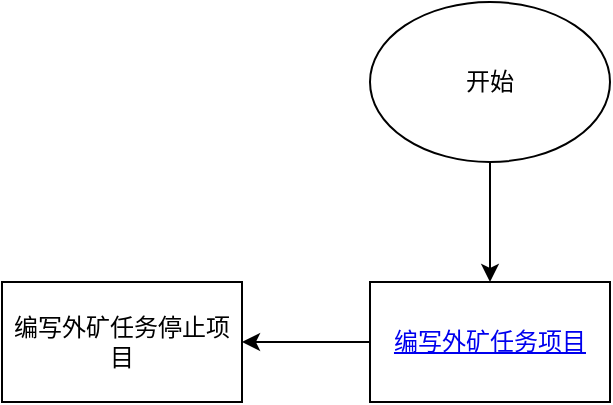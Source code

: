 <mxfile>
    <diagram id="hFQ6iRf3MblQb4BNwlUu" name="第 1 页">
        <mxGraphModel dx="857" dy="617" grid="1" gridSize="10" guides="1" tooltips="1" connect="1" arrows="1" fold="1" page="1" pageScale="1" pageWidth="827" pageHeight="1169" math="0" shadow="0">
            <root>
                <mxCell id="0"/>
                <mxCell id="1" parent="0"/>
                <mxCell id="5" style="edgeStyle=orthogonalEdgeStyle;rounded=0;orthogonalLoop=1;jettySize=auto;html=1;entryX=0.5;entryY=0;entryDx=0;entryDy=0;" parent="1" source="2" target="4" edge="1">
                    <mxGeometry relative="1" as="geometry"/>
                </mxCell>
                <mxCell id="2" value="开始" style="ellipse;whiteSpace=wrap;html=1;" parent="1" vertex="1">
                    <mxGeometry x="354" y="30" width="120" height="80" as="geometry"/>
                </mxCell>
                <mxCell id="dk9F_phrL0NwIipVMg8x-5" style="edgeStyle=orthogonalEdgeStyle;rounded=0;orthogonalLoop=1;jettySize=auto;html=1;" parent="1" source="4" edge="1">
                    <mxGeometry relative="1" as="geometry">
                        <mxPoint x="290" y="200" as="targetPoint"/>
                    </mxGeometry>
                </mxCell>
                <mxCell id="4" value="&lt;a href=&quot;data:page/id,qkmtS9fIgHfUW1AjHDxz&quot;&gt;编写外矿任务项目&lt;/a&gt;" style="rounded=0;whiteSpace=wrap;html=1;" parent="1" vertex="1">
                    <mxGeometry x="354" y="170" width="120" height="60" as="geometry"/>
                </mxCell>
                <mxCell id="dk9F_phrL0NwIipVMg8x-6" value="编写外矿任务停止项目" style="rounded=0;whiteSpace=wrap;html=1;" parent="1" vertex="1">
                    <mxGeometry x="170" y="170" width="120" height="60" as="geometry"/>
                </mxCell>
            </root>
        </mxGraphModel>
    </diagram>
    <diagram id="qkmtS9fIgHfUW1AjHDxz" name="外矿任务项目">
        <mxGraphModel dx="857" dy="617" grid="1" gridSize="10" guides="1" tooltips="1" connect="1" arrows="1" fold="1" page="1" pageScale="1" pageWidth="827" pageHeight="1169" math="0" shadow="0">
            <root>
                <mxCell id="mVQjU-tE0XE8f2baZfev-0"/>
                <mxCell id="mVQjU-tE0XE8f2baZfev-1" parent="mVQjU-tE0XE8f2baZfev-0"/>
                <mxCell id="zpFdO-WHfXRH4XgVbHrp-1" style="edgeStyle=orthogonalEdgeStyle;rounded=0;orthogonalLoop=1;jettySize=auto;html=1;" parent="mVQjU-tE0XE8f2baZfev-1" source="zpFdO-WHfXRH4XgVbHrp-0" edge="1">
                    <mxGeometry relative="1" as="geometry">
                        <mxPoint x="414" y="130" as="targetPoint"/>
                    </mxGeometry>
                </mxCell>
                <mxCell id="zpFdO-WHfXRH4XgVbHrp-0" value="开始" style="ellipse;whiteSpace=wrap;html=1;fillColor=#f8cecc;strokeColor=#b85450;" parent="mVQjU-tE0XE8f2baZfev-1" vertex="1">
                    <mxGeometry x="354" y="10" width="120" height="80" as="geometry"/>
                </mxCell>
                <mxCell id="zpFdO-WHfXRH4XgVbHrp-3" style="edgeStyle=orthogonalEdgeStyle;rounded=0;orthogonalLoop=1;jettySize=auto;html=1;exitX=0.5;exitY=1;exitDx=0;exitDy=0;entryX=0.5;entryY=0;entryDx=0;entryDy=0;" parent="mVQjU-tE0XE8f2baZfev-1" source="zpFdO-WHfXRH4XgVbHrp-2" target="zpFdO-WHfXRH4XgVbHrp-4" edge="1">
                    <mxGeometry relative="1" as="geometry">
                        <mxPoint x="414" y="240" as="targetPoint"/>
                    </mxGeometry>
                </mxCell>
                <mxCell id="zpFdO-WHfXRH4XgVbHrp-2" value="生成基础身体配置项" style="rounded=0;whiteSpace=wrap;html=1;fillColor=#f8cecc;strokeColor=#b85450;" parent="mVQjU-tE0XE8f2baZfev-1" vertex="1">
                    <mxGeometry x="354" y="130" width="120" height="60" as="geometry"/>
                </mxCell>
                <mxCell id="OzXm4PnOGKkfiLM4azjG-1" value="" style="edgeStyle=orthogonalEdgeStyle;rounded=0;orthogonalLoop=1;jettySize=auto;html=1;" parent="mVQjU-tE0XE8f2baZfev-1" source="zpFdO-WHfXRH4XgVbHrp-4" target="OzXm4PnOGKkfiLM4azjG-0" edge="1">
                    <mxGeometry relative="1" as="geometry"/>
                </mxCell>
                <mxCell id="zpFdO-WHfXRH4XgVbHrp-4" value="生成OHarvester" style="rounded=0;whiteSpace=wrap;html=1;fillColor=#f8cecc;strokeColor=#b85450;" parent="mVQjU-tE0XE8f2baZfev-1" vertex="1">
                    <mxGeometry x="354" y="220" width="120" height="60" as="geometry"/>
                </mxCell>
                <mxCell id="zpFdO-WHfXRH4XgVbHrp-8" style="edgeStyle=orthogonalEdgeStyle;rounded=0;orthogonalLoop=1;jettySize=auto;html=1;exitX=0.5;exitY=1;exitDx=0;exitDy=0;entryX=0.5;entryY=0;entryDx=0;entryDy=0;" parent="mVQjU-tE0XE8f2baZfev-1" source="zpFdO-WHfXRH4XgVbHrp-5" target="zpFdO-WHfXRH4XgVbHrp-7" edge="1">
                    <mxGeometry relative="1" as="geometry"/>
                </mxCell>
                <mxCell id="zpFdO-WHfXRH4XgVbHrp-5" value="生成OCarrier" style="rounded=0;whiteSpace=wrap;html=1;" parent="mVQjU-tE0XE8f2baZfev-1" vertex="1">
                    <mxGeometry x="354" y="550" width="120" height="60" as="geometry"/>
                </mxCell>
                <mxCell id="zpFdO-WHfXRH4XgVbHrp-19" value="" style="edgeStyle=orthogonalEdgeStyle;rounded=0;orthogonalLoop=1;jettySize=auto;html=1;" parent="mVQjU-tE0XE8f2baZfev-1" source="zpFdO-WHfXRH4XgVbHrp-7" target="zpFdO-WHfXRH4XgVbHrp-18" edge="1">
                    <mxGeometry relative="1" as="geometry"/>
                </mxCell>
                <mxCell id="zpFdO-WHfXRH4XgVbHrp-23" value="" style="edgeStyle=orthogonalEdgeStyle;rounded=0;orthogonalLoop=1;jettySize=auto;html=1;" parent="mVQjU-tE0XE8f2baZfev-1" source="zpFdO-WHfXRH4XgVbHrp-7" target="zpFdO-WHfXRH4XgVbHrp-22" edge="1">
                    <mxGeometry relative="1" as="geometry"/>
                </mxCell>
                <mxCell id="hmGO21uQjPPBUvjxzZQK-1" value="" style="edgeStyle=orthogonalEdgeStyle;rounded=0;orthogonalLoop=1;jettySize=auto;html=1;" parent="mVQjU-tE0XE8f2baZfev-1" source="zpFdO-WHfXRH4XgVbHrp-7" target="hmGO21uQjPPBUvjxzZQK-0" edge="1">
                    <mxGeometry relative="1" as="geometry"/>
                </mxCell>
                <mxCell id="zpFdO-WHfXRH4XgVbHrp-7" value="OCarrier搬能量回Storage同时建路" style="rounded=0;whiteSpace=wrap;html=1;" parent="mVQjU-tE0XE8f2baZfev-1" vertex="1">
                    <mxGeometry x="354" y="660" width="120" height="60" as="geometry"/>
                </mxCell>
                <mxCell id="zpFdO-WHfXRH4XgVbHrp-13" style="edgeStyle=orthogonalEdgeStyle;rounded=0;orthogonalLoop=1;jettySize=auto;html=1;entryX=0.5;entryY=0;entryDx=0;entryDy=0;" parent="mVQjU-tE0XE8f2baZfev-1" source="zpFdO-WHfXRH4XgVbHrp-9" target="zpFdO-WHfXRH4XgVbHrp-5" edge="1">
                    <mxGeometry relative="1" as="geometry"/>
                </mxCell>
                <mxCell id="zpFdO-WHfXRH4XgVbHrp-15" style="edgeStyle=orthogonalEdgeStyle;rounded=0;orthogonalLoop=1;jettySize=auto;html=1;exitX=0;exitY=0.5;exitDx=0;exitDy=0;entryX=0.5;entryY=0;entryDx=0;entryDy=0;" parent="mVQjU-tE0XE8f2baZfev-1" source="zpFdO-WHfXRH4XgVbHrp-9" target="zpFdO-WHfXRH4XgVbHrp-14" edge="1">
                    <mxGeometry relative="1" as="geometry"/>
                </mxCell>
                <mxCell id="zpFdO-WHfXRH4XgVbHrp-9" value="OHarvester建container" style="rounded=0;whiteSpace=wrap;html=1;fillColor=#f8cecc;strokeColor=#b85450;" parent="mVQjU-tE0XE8f2baZfev-1" vertex="1">
                    <mxGeometry x="354" y="440" width="120" height="60" as="geometry"/>
                </mxCell>
                <mxCell id="zpFdO-WHfXRH4XgVbHrp-24" style="edgeStyle=orthogonalEdgeStyle;rounded=0;orthogonalLoop=1;jettySize=auto;html=1;entryX=0.5;entryY=0;entryDx=0;entryDy=0;" parent="mVQjU-tE0XE8f2baZfev-1" source="zpFdO-WHfXRH4XgVbHrp-14" target="zpFdO-WHfXRH4XgVbHrp-22" edge="1">
                    <mxGeometry relative="1" as="geometry"/>
                </mxCell>
                <mxCell id="zpFdO-WHfXRH4XgVbHrp-14" value="&lt;span&gt;如果container建好了&lt;br&gt;OHarvester一边挖矿一边修container&lt;/span&gt;" style="rounded=0;whiteSpace=wrap;html=1;fillColor=#f8cecc;strokeColor=#b85450;" parent="mVQjU-tE0XE8f2baZfev-1" vertex="1">
                    <mxGeometry x="154" y="550" width="120" height="60" as="geometry"/>
                </mxCell>
                <mxCell id="hmGO21uQjPPBUvjxzZQK-6" value="" style="edgeStyle=orthogonalEdgeStyle;rounded=0;orthogonalLoop=1;jettySize=auto;html=1;" parent="mVQjU-tE0XE8f2baZfev-1" source="zpFdO-WHfXRH4XgVbHrp-18" target="hmGO21uQjPPBUvjxzZQK-5" edge="1">
                    <mxGeometry relative="1" as="geometry"/>
                </mxCell>
                <mxCell id="zpFdO-WHfXRH4XgVbHrp-18" value="生成ODefender，检测有敌人或InvaderCore时出生" style="whiteSpace=wrap;html=1;rounded=0;" parent="mVQjU-tE0XE8f2baZfev-1" vertex="1">
                    <mxGeometry x="354" y="800" width="120" height="60" as="geometry"/>
                </mxCell>
                <mxCell id="QKaVHmwgwSxl8sceOsQo-1" value="" style="edgeStyle=orthogonalEdgeStyle;rounded=0;orthogonalLoop=1;jettySize=auto;html=1;" edge="1" parent="mVQjU-tE0XE8f2baZfev-1" source="zpFdO-WHfXRH4XgVbHrp-22" target="QKaVHmwgwSxl8sceOsQo-0">
                    <mxGeometry relative="1" as="geometry"/>
                </mxCell>
                <mxCell id="zpFdO-WHfXRH4XgVbHrp-22" value="检查房间是否需要生成OReserver，若需要则生成" style="whiteSpace=wrap;html=1;rounded=0;" parent="mVQjU-tE0XE8f2baZfev-1" vertex="1">
                    <mxGeometry x="154" y="660" width="120" height="60" as="geometry"/>
                </mxCell>
                <mxCell id="hmGO21uQjPPBUvjxzZQK-3" value="" style="edgeStyle=orthogonalEdgeStyle;rounded=0;orthogonalLoop=1;jettySize=auto;html=1;" parent="mVQjU-tE0XE8f2baZfev-1" source="hmGO21uQjPPBUvjxzZQK-0" target="hmGO21uQjPPBUvjxzZQK-2" edge="1">
                    <mxGeometry relative="1" as="geometry"/>
                </mxCell>
                <mxCell id="hmGO21uQjPPBUvjxzZQK-0" value="如果路建好了" style="whiteSpace=wrap;html=1;rounded=0;" parent="mVQjU-tE0XE8f2baZfev-1" vertex="1">
                    <mxGeometry x="554" y="660" width="120" height="60" as="geometry"/>
                </mxCell>
                <mxCell id="hmGO21uQjPPBUvjxzZQK-10" style="edgeStyle=orthogonalEdgeStyle;rounded=0;orthogonalLoop=1;jettySize=auto;html=1;exitX=0.5;exitY=1;exitDx=0;exitDy=0;" parent="mVQjU-tE0XE8f2baZfev-1" source="hmGO21uQjPPBUvjxzZQK-2" target="hmGO21uQjPPBUvjxzZQK-5" edge="1">
                    <mxGeometry relative="1" as="geometry"/>
                </mxCell>
                <mxCell id="hmGO21uQjPPBUvjxzZQK-2" value="&lt;span&gt;调整body，OCarrier搬能量回Storage同时修路&lt;/span&gt;" style="whiteSpace=wrap;html=1;rounded=0;" parent="mVQjU-tE0XE8f2baZfev-1" vertex="1">
                    <mxGeometry x="554" y="800" width="120" height="60" as="geometry"/>
                </mxCell>
                <mxCell id="hmGO21uQjPPBUvjxzZQK-8" value="" style="edgeStyle=orthogonalEdgeStyle;rounded=0;orthogonalLoop=1;jettySize=auto;html=1;" parent="mVQjU-tE0XE8f2baZfev-1" source="hmGO21uQjPPBUvjxzZQK-5" target="hmGO21uQjPPBUvjxzZQK-7" edge="1">
                    <mxGeometry relative="1" as="geometry"/>
                </mxCell>
                <mxCell id="hmGO21uQjPPBUvjxzZQK-5" value="检测主房有没有多余的link或者已经分配到该路口的link" style="whiteSpace=wrap;html=1;rounded=0;" parent="mVQjU-tE0XE8f2baZfev-1" vertex="1">
                    <mxGeometry x="354" y="950" width="120" height="60" as="geometry"/>
                </mxCell>
                <mxCell id="hmGO21uQjPPBUvjxzZQK-7" value="&lt;span&gt;OCarrier搬能量回Link同时修路&lt;/span&gt;" style="whiteSpace=wrap;html=1;rounded=0;" parent="mVQjU-tE0XE8f2baZfev-1" vertex="1">
                    <mxGeometry x="354" y="1090" width="120" height="60" as="geometry"/>
                </mxCell>
                <mxCell id="OzXm4PnOGKkfiLM4azjG-2" value="" style="edgeStyle=orthogonalEdgeStyle;rounded=0;orthogonalLoop=1;jettySize=auto;html=1;" parent="mVQjU-tE0XE8f2baZfev-1" source="OzXm4PnOGKkfiLM4azjG-0" target="zpFdO-WHfXRH4XgVbHrp-9" edge="1">
                    <mxGeometry relative="1" as="geometry"/>
                </mxCell>
                <mxCell id="OzXm4PnOGKkfiLM4azjG-0" value="&lt;span&gt;OHarvester移动至source前&lt;/span&gt;" style="whiteSpace=wrap;html=1;rounded=0;fillColor=#f8cecc;strokeColor=#b85450;" parent="mVQjU-tE0XE8f2baZfev-1" vertex="1">
                    <mxGeometry x="354" y="330" width="120" height="60" as="geometry"/>
                </mxCell>
                <mxCell id="QKaVHmwgwSxl8sceOsQo-0" value="OReserver去reserve" style="whiteSpace=wrap;html=1;rounded=0;" vertex="1" parent="mVQjU-tE0XE8f2baZfev-1">
                    <mxGeometry x="154" y="800" width="120" height="60" as="geometry"/>
                </mxCell>
            </root>
        </mxGraphModel>
    </diagram>
    <diagram id="SM7pahlqJ9XS0-QMjl3f" name="外矿任务停止项目">
        <mxGraphModel dx="883" dy="617" grid="1" gridSize="10" guides="1" tooltips="1" connect="1" arrows="1" fold="1" page="1" pageScale="1" pageWidth="827" pageHeight="1169" math="0" shadow="0">
            <root>
                <mxCell id="e6LYxn8sryoX7eUC3EID-0"/>
                <mxCell id="e6LYxn8sryoX7eUC3EID-1" parent="e6LYxn8sryoX7eUC3EID-0"/>
            </root>
        </mxGraphModel>
    </diagram>
</mxfile>
